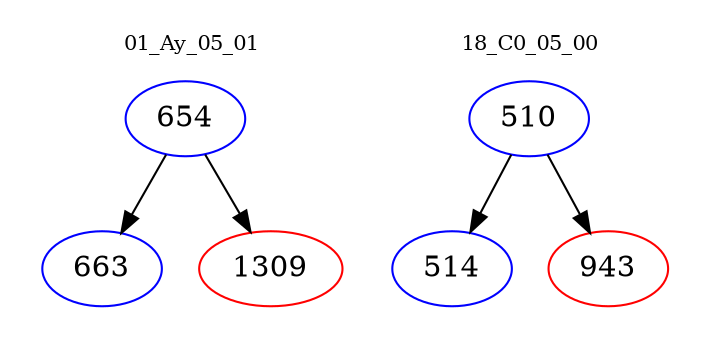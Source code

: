 digraph{
subgraph cluster_0 {
color = white
label = "01_Ay_05_01";
fontsize=10;
T0_654 [label="654", color="blue"]
T0_654 -> T0_663 [color="black"]
T0_663 [label="663", color="blue"]
T0_654 -> T0_1309 [color="black"]
T0_1309 [label="1309", color="red"]
}
subgraph cluster_1 {
color = white
label = "18_C0_05_00";
fontsize=10;
T1_510 [label="510", color="blue"]
T1_510 -> T1_514 [color="black"]
T1_514 [label="514", color="blue"]
T1_510 -> T1_943 [color="black"]
T1_943 [label="943", color="red"]
}
}
